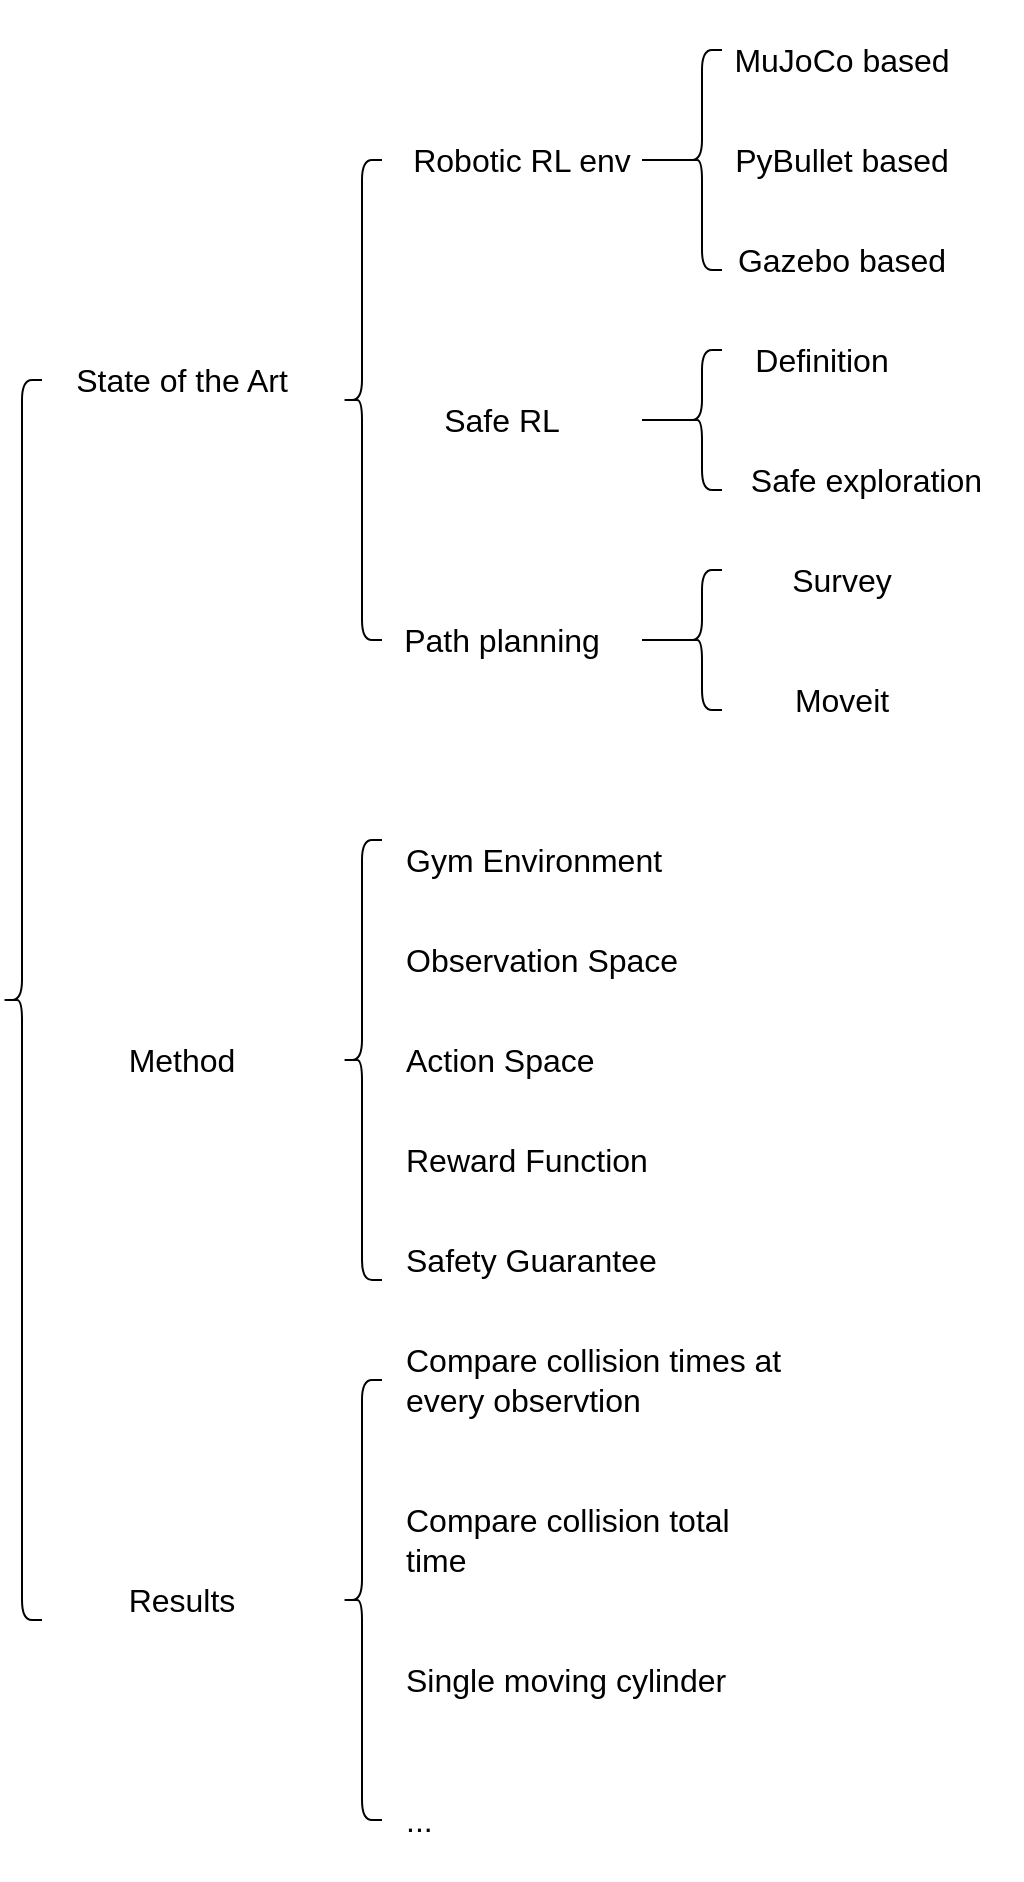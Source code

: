 <mxfile version="14.7.6" type="github" pages="3">
  <diagram id="FlK4J6WwxJ2WjzU4vEBI" name="Page-1">
    <mxGraphModel dx="1149" dy="713" grid="1" gridSize="10" guides="1" tooltips="1" connect="1" arrows="1" fold="1" page="1" pageScale="1" pageWidth="827" pageHeight="1169" math="0" shadow="0">
      <root>
        <mxCell id="0" />
        <mxCell id="1" parent="0" />
        <mxCell id="66AhOVjAx6SotwTB_fmZ-2" value="Robotic RL env" style="rounded=0;whiteSpace=wrap;html=1;strokeColor=none;fontSize=16;" parent="1" vertex="1">
          <mxGeometry x="220" y="120" width="120" height="60" as="geometry" />
        </mxCell>
        <mxCell id="66AhOVjAx6SotwTB_fmZ-3" value="Safe RL" style="rounded=0;whiteSpace=wrap;html=1;strokeColor=none;fontSize=16;" parent="1" vertex="1">
          <mxGeometry x="210" y="250" width="120" height="60" as="geometry" />
        </mxCell>
        <mxCell id="66AhOVjAx6SotwTB_fmZ-4" value="Path planning" style="rounded=0;whiteSpace=wrap;html=1;strokeColor=none;fontSize=16;" parent="1" vertex="1">
          <mxGeometry x="210" y="360" width="120" height="60" as="geometry" />
        </mxCell>
        <mxCell id="66AhOVjAx6SotwTB_fmZ-9" value="Definition" style="rounded=0;whiteSpace=wrap;html=1;strokeColor=none;fontSize=16;" parent="1" vertex="1">
          <mxGeometry x="370" y="220" width="120" height="60" as="geometry" />
        </mxCell>
        <mxCell id="66AhOVjAx6SotwTB_fmZ-10" value="&amp;nbsp;Safe exploration" style="rounded=0;whiteSpace=wrap;html=1;strokeColor=none;fontSize=16;" parent="1" vertex="1">
          <mxGeometry x="370" y="280" width="160" height="60" as="geometry" />
        </mxCell>
        <mxCell id="ZLj-9-kIcneNdSRQyMaA-1" value="" style="shape=curlyBracket;whiteSpace=wrap;html=1;rounded=1;" parent="1" vertex="1">
          <mxGeometry x="190" y="150" width="20" height="240" as="geometry" />
        </mxCell>
        <mxCell id="ZLj-9-kIcneNdSRQyMaA-3" value="" style="shape=curlyBracket;whiteSpace=wrap;html=1;rounded=1;" parent="1" vertex="1">
          <mxGeometry x="360" y="245" width="20" height="70" as="geometry" />
        </mxCell>
        <mxCell id="ZLj-9-kIcneNdSRQyMaA-7" value="" style="endArrow=none;html=1;exitX=1;exitY=0.5;exitDx=0;exitDy=0;entryX=0.1;entryY=0.5;entryDx=0;entryDy=0;entryPerimeter=0;" parent="1" target="ZLj-9-kIcneNdSRQyMaA-3" edge="1">
          <mxGeometry width="50" height="50" relative="1" as="geometry">
            <mxPoint x="340" y="280" as="sourcePoint" />
            <mxPoint x="560" y="410" as="targetPoint" />
            <Array as="points" />
          </mxGeometry>
        </mxCell>
        <mxCell id="ZLj-9-kIcneNdSRQyMaA-8" value="" style="shape=curlyBracket;whiteSpace=wrap;html=1;rounded=1;" parent="1" vertex="1">
          <mxGeometry x="360" y="95" width="20" height="110" as="geometry" />
        </mxCell>
        <mxCell id="ZLj-9-kIcneNdSRQyMaA-9" value="" style="endArrow=none;html=1;exitX=1;exitY=0.5;exitDx=0;exitDy=0;entryX=0.1;entryY=0.5;entryDx=0;entryDy=0;entryPerimeter=0;" parent="1" source="66AhOVjAx6SotwTB_fmZ-2" target="ZLj-9-kIcneNdSRQyMaA-8" edge="1">
          <mxGeometry width="50" height="50" relative="1" as="geometry">
            <mxPoint x="340" y="180" as="sourcePoint" />
            <mxPoint x="560" y="310" as="targetPoint" />
            <Array as="points" />
          </mxGeometry>
        </mxCell>
        <mxCell id="ZLj-9-kIcneNdSRQyMaA-10" value="MuJoCo based" style="rounded=0;whiteSpace=wrap;html=1;strokeColor=none;fontSize=16;" parent="1" vertex="1">
          <mxGeometry x="380" y="70" width="120" height="60" as="geometry" />
        </mxCell>
        <mxCell id="ZLj-9-kIcneNdSRQyMaA-11" value="PyBullet based" style="rounded=0;whiteSpace=wrap;html=1;strokeColor=none;fontSize=16;" parent="1" vertex="1">
          <mxGeometry x="380" y="120" width="120" height="60" as="geometry" />
        </mxCell>
        <mxCell id="ZLj-9-kIcneNdSRQyMaA-12" value="Gazebo based" style="rounded=0;whiteSpace=wrap;html=1;strokeColor=none;fontSize=16;" parent="1" vertex="1">
          <mxGeometry x="380" y="170" width="120" height="60" as="geometry" />
        </mxCell>
        <mxCell id="ZLj-9-kIcneNdSRQyMaA-15" value="" style="shape=curlyBracket;whiteSpace=wrap;html=1;rounded=1;" parent="1" vertex="1">
          <mxGeometry x="360" y="355" width="20" height="70" as="geometry" />
        </mxCell>
        <mxCell id="ZLj-9-kIcneNdSRQyMaA-16" value="" style="endArrow=none;html=1;exitX=1;exitY=0.5;exitDx=0;exitDy=0;entryX=0.1;entryY=0.5;entryDx=0;entryDy=0;entryPerimeter=0;" parent="1" target="ZLj-9-kIcneNdSRQyMaA-15" edge="1">
          <mxGeometry width="50" height="50" relative="1" as="geometry">
            <mxPoint x="340" y="390" as="sourcePoint" />
            <mxPoint x="560" y="520" as="targetPoint" />
            <Array as="points" />
          </mxGeometry>
        </mxCell>
        <mxCell id="ZLj-9-kIcneNdSRQyMaA-17" value="Moveit" style="rounded=0;whiteSpace=wrap;html=1;strokeColor=none;fontSize=16;" parent="1" vertex="1">
          <mxGeometry x="380" y="390" width="120" height="60" as="geometry" />
        </mxCell>
        <mxCell id="ZLj-9-kIcneNdSRQyMaA-18" value="Survey" style="rounded=0;whiteSpace=wrap;html=1;strokeColor=none;fontSize=16;" parent="1" vertex="1">
          <mxGeometry x="380" y="330" width="120" height="60" as="geometry" />
        </mxCell>
        <mxCell id="6Qgc2RU7L06aQ3T3Y_Tq-1" value="Method" style="rounded=0;whiteSpace=wrap;html=1;strokeColor=none;fontSize=16;" vertex="1" parent="1">
          <mxGeometry x="50" y="570" width="120" height="60" as="geometry" />
        </mxCell>
        <mxCell id="6Qgc2RU7L06aQ3T3Y_Tq-2" value="" style="shape=curlyBracket;whiteSpace=wrap;html=1;rounded=1;" vertex="1" parent="1">
          <mxGeometry x="190" y="490" width="20" height="220" as="geometry" />
        </mxCell>
        <mxCell id="6Qgc2RU7L06aQ3T3Y_Tq-3" value="Gym Environment&amp;nbsp;" style="rounded=0;whiteSpace=wrap;html=1;strokeColor=none;fontSize=16;align=left;" vertex="1" parent="1">
          <mxGeometry x="220" y="470" width="166" height="60" as="geometry" />
        </mxCell>
        <mxCell id="6Qgc2RU7L06aQ3T3Y_Tq-4" value="Observation Space" style="rounded=0;whiteSpace=wrap;html=1;strokeColor=none;fontSize=16;align=left;" vertex="1" parent="1">
          <mxGeometry x="220" y="520" width="166" height="60" as="geometry" />
        </mxCell>
        <mxCell id="6Qgc2RU7L06aQ3T3Y_Tq-5" value="Action Space" style="rounded=0;whiteSpace=wrap;html=1;strokeColor=none;fontSize=16;align=left;" vertex="1" parent="1">
          <mxGeometry x="220" y="570" width="166" height="60" as="geometry" />
        </mxCell>
        <mxCell id="6Qgc2RU7L06aQ3T3Y_Tq-6" value="Safety Guarantee" style="rounded=0;whiteSpace=wrap;html=1;strokeColor=none;fontSize=16;align=left;" vertex="1" parent="1">
          <mxGeometry x="220" y="670" width="140" height="60" as="geometry" />
        </mxCell>
        <mxCell id="6Qgc2RU7L06aQ3T3Y_Tq-7" value="Reward Function" style="rounded=0;whiteSpace=wrap;html=1;strokeColor=none;fontSize=16;align=left;" vertex="1" parent="1">
          <mxGeometry x="220" y="620" width="166" height="60" as="geometry" />
        </mxCell>
        <mxCell id="6Qgc2RU7L06aQ3T3Y_Tq-10" value="State of the Art" style="rounded=0;whiteSpace=wrap;html=1;strokeColor=none;fontSize=16;" vertex="1" parent="1">
          <mxGeometry x="50" y="230" width="120" height="60" as="geometry" />
        </mxCell>
        <mxCell id="6Qgc2RU7L06aQ3T3Y_Tq-11" value="Results" style="rounded=0;whiteSpace=wrap;html=1;strokeColor=none;fontSize=16;" vertex="1" parent="1">
          <mxGeometry x="50" y="840" width="120" height="60" as="geometry" />
        </mxCell>
        <mxCell id="6Qgc2RU7L06aQ3T3Y_Tq-12" value="" style="shape=curlyBracket;whiteSpace=wrap;html=1;rounded=1;" vertex="1" parent="1">
          <mxGeometry x="20" y="260" width="20" height="620" as="geometry" />
        </mxCell>
        <mxCell id="6Qgc2RU7L06aQ3T3Y_Tq-13" value="" style="shape=curlyBracket;whiteSpace=wrap;html=1;rounded=1;" vertex="1" parent="1">
          <mxGeometry x="190" y="760" width="20" height="220" as="geometry" />
        </mxCell>
        <mxCell id="6Qgc2RU7L06aQ3T3Y_Tq-14" value="Compare collision times at every observtion" style="rounded=0;whiteSpace=wrap;html=1;strokeColor=none;fontSize=16;align=left;" vertex="1" parent="1">
          <mxGeometry x="220" y="730" width="190" height="60" as="geometry" />
        </mxCell>
        <mxCell id="6Qgc2RU7L06aQ3T3Y_Tq-15" value="Compare collision total time&amp;nbsp;" style="rounded=0;whiteSpace=wrap;html=1;strokeColor=none;fontSize=16;align=left;" vertex="1" parent="1">
          <mxGeometry x="220" y="810" width="190" height="60" as="geometry" />
        </mxCell>
        <mxCell id="6Qgc2RU7L06aQ3T3Y_Tq-16" value="..." style="rounded=0;whiteSpace=wrap;html=1;strokeColor=none;fontSize=16;align=left;" vertex="1" parent="1">
          <mxGeometry x="220" y="950" width="190" height="60" as="geometry" />
        </mxCell>
        <mxCell id="6Qgc2RU7L06aQ3T3Y_Tq-17" value="Single moving cylinder" style="rounded=0;whiteSpace=wrap;html=1;strokeColor=none;fontSize=16;align=left;" vertex="1" parent="1">
          <mxGeometry x="220" y="880" width="190" height="60" as="geometry" />
        </mxCell>
      </root>
    </mxGraphModel>
  </diagram>
  <diagram id="iW0CZBPZsDyf3SfmX1Tg" name="Page-2">
    <mxGraphModel dx="1350" dy="774" grid="1" gridSize="10" guides="1" tooltips="1" connect="1" arrows="1" fold="1" page="1" pageScale="1" pageWidth="827" pageHeight="1169" math="0" shadow="0">
      <root>
        <mxCell id="qTIkfO7RIYVsrHL2C06e-0" />
        <mxCell id="qTIkfO7RIYVsrHL2C06e-1" parent="qTIkfO7RIYVsrHL2C06e-0" />
        <mxCell id="Lu93jGcYzxvcLp3BMQcl-0" value="Method" style="rounded=0;whiteSpace=wrap;html=1;strokeColor=none;fontSize=16;" parent="qTIkfO7RIYVsrHL2C06e-1" vertex="1">
          <mxGeometry x="150" y="220" width="120" height="60" as="geometry" />
        </mxCell>
        <mxCell id="Lu93jGcYzxvcLp3BMQcl-1" value="" style="shape=curlyBracket;whiteSpace=wrap;html=1;rounded=1;" parent="qTIkfO7RIYVsrHL2C06e-1" vertex="1">
          <mxGeometry x="260" y="140" width="20" height="220" as="geometry" />
        </mxCell>
        <mxCell id="Lu93jGcYzxvcLp3BMQcl-2" value="Gym Environment&amp;nbsp;" style="rounded=0;whiteSpace=wrap;html=1;strokeColor=none;fontSize=16;align=left;" parent="qTIkfO7RIYVsrHL2C06e-1" vertex="1">
          <mxGeometry x="290" y="120" width="166" height="60" as="geometry" />
        </mxCell>
        <mxCell id="Lu93jGcYzxvcLp3BMQcl-3" value="Observation Space" style="rounded=0;whiteSpace=wrap;html=1;strokeColor=none;fontSize=16;align=left;" parent="qTIkfO7RIYVsrHL2C06e-1" vertex="1">
          <mxGeometry x="290" y="170" width="166" height="60" as="geometry" />
        </mxCell>
        <mxCell id="Lu93jGcYzxvcLp3BMQcl-4" value="Action Space" style="rounded=0;whiteSpace=wrap;html=1;strokeColor=none;fontSize=16;align=left;" parent="qTIkfO7RIYVsrHL2C06e-1" vertex="1">
          <mxGeometry x="290" y="220" width="166" height="60" as="geometry" />
        </mxCell>
        <mxCell id="Lu93jGcYzxvcLp3BMQcl-5" value="Safety Guarantee" style="rounded=0;whiteSpace=wrap;html=1;strokeColor=none;fontSize=16;align=left;" parent="qTIkfO7RIYVsrHL2C06e-1" vertex="1">
          <mxGeometry x="290" y="320" width="140" height="60" as="geometry" />
        </mxCell>
        <mxCell id="Lu93jGcYzxvcLp3BMQcl-6" value="Reward Function" style="rounded=0;whiteSpace=wrap;html=1;strokeColor=none;fontSize=16;align=left;" parent="qTIkfO7RIYVsrHL2C06e-1" vertex="1">
          <mxGeometry x="290" y="270" width="166" height="60" as="geometry" />
        </mxCell>
        <mxCell id="sFdyBd5ITkUAcEEyfYiQ-1" value="" style="endArrow=none;html=1;exitX=1;exitY=0.5;exitDx=0;exitDy=0;" parent="qTIkfO7RIYVsrHL2C06e-1" source="Lu93jGcYzxvcLp3BMQcl-5" edge="1">
          <mxGeometry width="50" height="50" relative="1" as="geometry">
            <mxPoint x="350" y="160" as="sourcePoint" />
            <mxPoint x="490" y="350" as="targetPoint" />
            <Array as="points" />
          </mxGeometry>
        </mxCell>
        <mxCell id="sFdyBd5ITkUAcEEyfYiQ-2" value="Choose planner" style="rounded=0;whiteSpace=wrap;html=1;strokeColor=none;fontSize=16;align=left;" parent="qTIkfO7RIYVsrHL2C06e-1" vertex="1">
          <mxGeometry x="500" y="320" width="140" height="60" as="geometry" />
        </mxCell>
      </root>
    </mxGraphModel>
  </diagram>
  <diagram id="bjEnLqEksXOHYWMeTfsj" name="Page-3">
    <mxGraphModel dx="1976" dy="713" grid="1" gridSize="10" guides="1" tooltips="1" connect="1" arrows="1" fold="1" page="1" pageScale="1" pageWidth="827" pageHeight="1169" math="0" shadow="0">
      <root>
        <mxCell id="yMSgHnLNHLDHgXScJm8A-0" />
        <mxCell id="yMSgHnLNHLDHgXScJm8A-1" parent="yMSgHnLNHLDHgXScJm8A-0" />
        <mxCell id="yMSgHnLNHLDHgXScJm8A-2" value="Robotic RL env" style="rounded=0;whiteSpace=wrap;html=1;strokeColor=none;fontSize=16;" vertex="1" parent="yMSgHnLNHLDHgXScJm8A-1">
          <mxGeometry x="-380" y="170" width="120" height="60" as="geometry" />
        </mxCell>
        <mxCell id="yMSgHnLNHLDHgXScJm8A-3" value="Safe RL" style="rounded=0;whiteSpace=wrap;html=1;strokeColor=none;fontSize=16;" vertex="1" parent="yMSgHnLNHLDHgXScJm8A-1">
          <mxGeometry x="-180" y="170" width="120" height="60" as="geometry" />
        </mxCell>
        <mxCell id="yMSgHnLNHLDHgXScJm8A-4" value="Path planning" style="rounded=0;whiteSpace=wrap;html=1;strokeColor=none;fontSize=16;" vertex="1" parent="yMSgHnLNHLDHgXScJm8A-1">
          <mxGeometry x="-50" y="170" width="120" height="60" as="geometry" />
        </mxCell>
        <mxCell id="yMSgHnLNHLDHgXScJm8A-5" value="Definition" style="rounded=0;whiteSpace=wrap;html=1;strokeColor=none;fontSize=16;" vertex="1" parent="yMSgHnLNHLDHgXScJm8A-1">
          <mxGeometry x="-260" y="320" width="120" height="60" as="geometry" />
        </mxCell>
        <mxCell id="yMSgHnLNHLDHgXScJm8A-6" value="&amp;nbsp;Safe exploration" style="rounded=0;whiteSpace=wrap;html=1;strokeColor=none;fontSize=16;" vertex="1" parent="yMSgHnLNHLDHgXScJm8A-1">
          <mxGeometry x="-170" y="555" width="160" height="60" as="geometry" />
        </mxCell>
        <mxCell id="yMSgHnLNHLDHgXScJm8A-7" value="" style="shape=curlyBracket;whiteSpace=wrap;html=1;rounded=1;rotation=90;" vertex="1" parent="yMSgHnLNHLDHgXScJm8A-1">
          <mxGeometry x="-130" y="40" width="20" height="240" as="geometry" />
        </mxCell>
        <mxCell id="yMSgHnLNHLDHgXScJm8A-8" value="" style="shape=curlyBracket;whiteSpace=wrap;html=1;rounded=1;" vertex="1" parent="yMSgHnLNHLDHgXScJm8A-1">
          <mxGeometry x="-180" y="520" width="20" height="70" as="geometry" />
        </mxCell>
        <mxCell id="yMSgHnLNHLDHgXScJm8A-9" value="" style="endArrow=none;html=1;exitX=1;exitY=0.5;exitDx=0;exitDy=0;entryX=0.1;entryY=0.5;entryDx=0;entryDy=0;entryPerimeter=0;" edge="1" parent="yMSgHnLNHLDHgXScJm8A-1" target="yMSgHnLNHLDHgXScJm8A-8">
          <mxGeometry width="50" height="50" relative="1" as="geometry">
            <mxPoint x="-200" y="555" as="sourcePoint" />
            <mxPoint x="20" y="685" as="targetPoint" />
            <Array as="points" />
          </mxGeometry>
        </mxCell>
        <mxCell id="yMSgHnLNHLDHgXScJm8A-10" value="" style="shape=curlyBracket;whiteSpace=wrap;html=1;rounded=1;rotation=90;" vertex="1" parent="yMSgHnLNHLDHgXScJm8A-1">
          <mxGeometry x="-340" y="100" width="20" height="250" as="geometry" />
        </mxCell>
        <mxCell id="yMSgHnLNHLDHgXScJm8A-12" value="MuJoCo based" style="rounded=0;whiteSpace=wrap;html=1;strokeColor=none;fontSize=16;" vertex="1" parent="yMSgHnLNHLDHgXScJm8A-1">
          <mxGeometry x="-500" y="240" width="120" height="60" as="geometry" />
        </mxCell>
        <mxCell id="yMSgHnLNHLDHgXScJm8A-13" value="PyBullet based" style="rounded=0;whiteSpace=wrap;html=1;strokeColor=none;fontSize=16;" vertex="1" parent="yMSgHnLNHLDHgXScJm8A-1">
          <mxGeometry x="-390" y="240" width="120" height="60" as="geometry" />
        </mxCell>
        <mxCell id="yMSgHnLNHLDHgXScJm8A-14" value="Gazebo based" style="rounded=0;whiteSpace=wrap;html=1;strokeColor=none;fontSize=16;" vertex="1" parent="yMSgHnLNHLDHgXScJm8A-1">
          <mxGeometry x="-270" y="240" width="120" height="60" as="geometry" />
        </mxCell>
        <mxCell id="yMSgHnLNHLDHgXScJm8A-15" value="" style="shape=curlyBracket;whiteSpace=wrap;html=1;rounded=1;" vertex="1" parent="yMSgHnLNHLDHgXScJm8A-1">
          <mxGeometry x="-180" y="630" width="20" height="70" as="geometry" />
        </mxCell>
        <mxCell id="yMSgHnLNHLDHgXScJm8A-16" value="" style="endArrow=none;html=1;exitX=1;exitY=0.5;exitDx=0;exitDy=0;entryX=0.1;entryY=0.5;entryDx=0;entryDy=0;entryPerimeter=0;" edge="1" parent="yMSgHnLNHLDHgXScJm8A-1" target="yMSgHnLNHLDHgXScJm8A-15">
          <mxGeometry width="50" height="50" relative="1" as="geometry">
            <mxPoint x="-200" y="665" as="sourcePoint" />
            <mxPoint x="20" y="795" as="targetPoint" />
            <Array as="points" />
          </mxGeometry>
        </mxCell>
        <mxCell id="yMSgHnLNHLDHgXScJm8A-17" value="Moveit" style="rounded=0;whiteSpace=wrap;html=1;strokeColor=none;fontSize=16;" vertex="1" parent="yMSgHnLNHLDHgXScJm8A-1">
          <mxGeometry x="-160" y="665" width="120" height="60" as="geometry" />
        </mxCell>
        <mxCell id="yMSgHnLNHLDHgXScJm8A-18" value="Survey" style="rounded=0;whiteSpace=wrap;html=1;strokeColor=none;fontSize=16;" vertex="1" parent="yMSgHnLNHLDHgXScJm8A-1">
          <mxGeometry x="-160" y="605" width="120" height="60" as="geometry" />
        </mxCell>
        <mxCell id="yMSgHnLNHLDHgXScJm8A-19" value="Method" style="rounded=0;whiteSpace=wrap;html=1;strokeColor=none;fontSize=16;" vertex="1" parent="yMSgHnLNHLDHgXScJm8A-1">
          <mxGeometry x="300" y="100" width="120" height="60" as="geometry" />
        </mxCell>
        <mxCell id="yMSgHnLNHLDHgXScJm8A-20" value="" style="shape=curlyBracket;whiteSpace=wrap;html=1;rounded=1;" vertex="1" parent="yMSgHnLNHLDHgXScJm8A-1">
          <mxGeometry x="190" y="490" width="20" height="220" as="geometry" />
        </mxCell>
        <mxCell id="yMSgHnLNHLDHgXScJm8A-21" value="Gym Environment&amp;nbsp;" style="rounded=0;whiteSpace=wrap;html=1;strokeColor=none;fontSize=16;align=left;" vertex="1" parent="yMSgHnLNHLDHgXScJm8A-1">
          <mxGeometry x="220" y="470" width="166" height="60" as="geometry" />
        </mxCell>
        <mxCell id="yMSgHnLNHLDHgXScJm8A-22" value="Observation Space" style="rounded=0;whiteSpace=wrap;html=1;strokeColor=none;fontSize=16;align=left;" vertex="1" parent="yMSgHnLNHLDHgXScJm8A-1">
          <mxGeometry x="220" y="520" width="166" height="60" as="geometry" />
        </mxCell>
        <mxCell id="yMSgHnLNHLDHgXScJm8A-23" value="Action Space" style="rounded=0;whiteSpace=wrap;html=1;strokeColor=none;fontSize=16;align=left;" vertex="1" parent="yMSgHnLNHLDHgXScJm8A-1">
          <mxGeometry x="220" y="570" width="166" height="60" as="geometry" />
        </mxCell>
        <mxCell id="yMSgHnLNHLDHgXScJm8A-24" value="Safety Guarantee" style="rounded=0;whiteSpace=wrap;html=1;strokeColor=none;fontSize=16;align=left;" vertex="1" parent="yMSgHnLNHLDHgXScJm8A-1">
          <mxGeometry x="220" y="670" width="140" height="60" as="geometry" />
        </mxCell>
        <mxCell id="yMSgHnLNHLDHgXScJm8A-25" value="Reward Function" style="rounded=0;whiteSpace=wrap;html=1;strokeColor=none;fontSize=16;align=left;" vertex="1" parent="yMSgHnLNHLDHgXScJm8A-1">
          <mxGeometry x="220" y="620" width="166" height="60" as="geometry" />
        </mxCell>
        <mxCell id="yMSgHnLNHLDHgXScJm8A-26" value="State of the Art" style="rounded=0;whiteSpace=wrap;html=1;strokeColor=none;fontSize=16;" vertex="1" parent="yMSgHnLNHLDHgXScJm8A-1">
          <mxGeometry x="-180" y="100" width="120" height="60" as="geometry" />
        </mxCell>
        <mxCell id="yMSgHnLNHLDHgXScJm8A-27" value="Results" style="rounded=0;whiteSpace=wrap;html=1;strokeColor=none;fontSize=16;" vertex="1" parent="yMSgHnLNHLDHgXScJm8A-1">
          <mxGeometry x="610" y="100" width="120" height="60" as="geometry" />
        </mxCell>
        <mxCell id="yMSgHnLNHLDHgXScJm8A-28" value="" style="shape=curlyBracket;whiteSpace=wrap;html=1;rounded=1;rotation=90;size=0.5;" vertex="1" parent="yMSgHnLNHLDHgXScJm8A-1">
          <mxGeometry x="250" y="-320" width="50" height="800" as="geometry" />
        </mxCell>
        <mxCell id="yMSgHnLNHLDHgXScJm8A-29" value="" style="shape=curlyBracket;whiteSpace=wrap;html=1;rounded=1;" vertex="1" parent="yMSgHnLNHLDHgXScJm8A-1">
          <mxGeometry x="190" y="760" width="20" height="220" as="geometry" />
        </mxCell>
        <mxCell id="yMSgHnLNHLDHgXScJm8A-30" value="Compare collision times at every observtion" style="rounded=0;whiteSpace=wrap;html=1;strokeColor=none;fontSize=16;align=left;" vertex="1" parent="yMSgHnLNHLDHgXScJm8A-1">
          <mxGeometry x="220" y="730" width="190" height="60" as="geometry" />
        </mxCell>
        <mxCell id="yMSgHnLNHLDHgXScJm8A-31" value="Compare collision total time&amp;nbsp;" style="rounded=0;whiteSpace=wrap;html=1;strokeColor=none;fontSize=16;align=left;" vertex="1" parent="yMSgHnLNHLDHgXScJm8A-1">
          <mxGeometry x="220" y="810" width="190" height="60" as="geometry" />
        </mxCell>
        <mxCell id="yMSgHnLNHLDHgXScJm8A-32" value="..." style="rounded=0;whiteSpace=wrap;html=1;strokeColor=none;fontSize=16;align=left;" vertex="1" parent="yMSgHnLNHLDHgXScJm8A-1">
          <mxGeometry x="220" y="950" width="190" height="60" as="geometry" />
        </mxCell>
        <mxCell id="yMSgHnLNHLDHgXScJm8A-33" value="Single moving cylinder" style="rounded=0;whiteSpace=wrap;html=1;strokeColor=none;fontSize=16;align=left;" vertex="1" parent="yMSgHnLNHLDHgXScJm8A-1">
          <mxGeometry x="220" y="880" width="190" height="60" as="geometry" />
        </mxCell>
      </root>
    </mxGraphModel>
  </diagram>
</mxfile>
